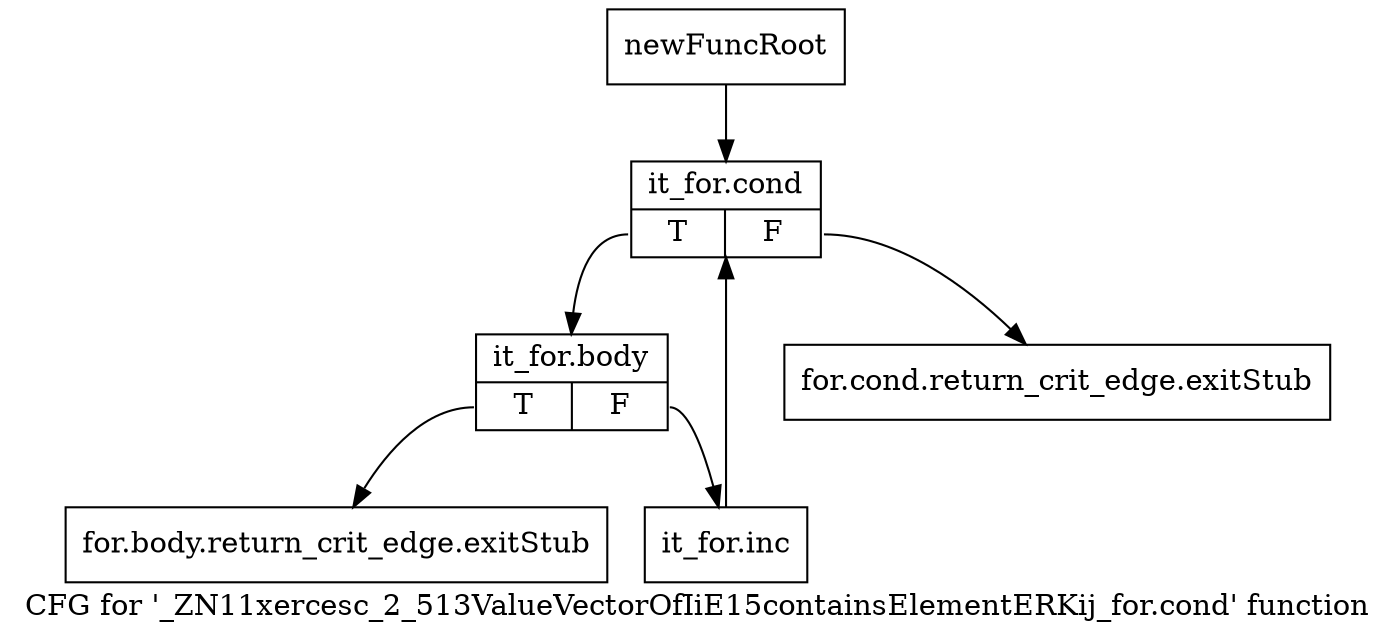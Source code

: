 digraph "CFG for '_ZN11xercesc_2_513ValueVectorOfIiE15containsElementERKij_for.cond' function" {
	label="CFG for '_ZN11xercesc_2_513ValueVectorOfIiE15containsElementERKij_for.cond' function";

	Node0x9a8c790 [shape=record,label="{newFuncRoot}"];
	Node0x9a8c790 -> Node0x9a8c880;
	Node0x9a8c7e0 [shape=record,label="{for.cond.return_crit_edge.exitStub}"];
	Node0x9a8c830 [shape=record,label="{for.body.return_crit_edge.exitStub}"];
	Node0x9a8c880 [shape=record,label="{it_for.cond|{<s0>T|<s1>F}}"];
	Node0x9a8c880:s0 -> Node0x9a8c8d0;
	Node0x9a8c880:s1 -> Node0x9a8c7e0;
	Node0x9a8c8d0 [shape=record,label="{it_for.body|{<s0>T|<s1>F}}"];
	Node0x9a8c8d0:s0 -> Node0x9a8c830;
	Node0x9a8c8d0:s1 -> Node0x9a8c920;
	Node0x9a8c920 [shape=record,label="{it_for.inc}"];
	Node0x9a8c920 -> Node0x9a8c880;
}
